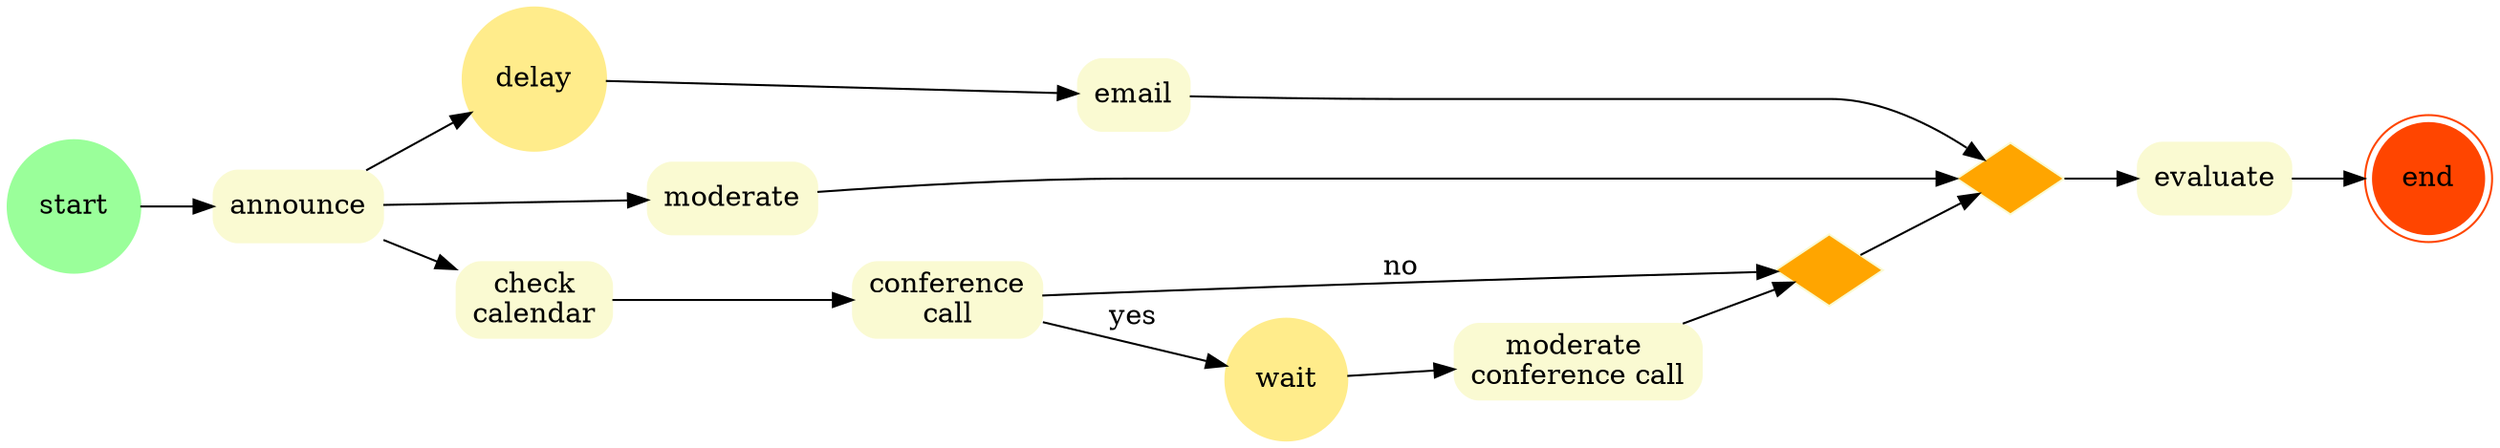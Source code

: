 # copied from https://www.devtoolsdaily.com/blog/graphviz-examples/#business-process-diagram
digraph BPMN {
  rankdir=LR;
  node[shape=rectangle style="rounded,filled" color="lightgoldenrodyellow" ]
  start[shape=circle color=palegreen1]
  end[shape=doublecircle color=orangered]
  join, join2[shape=diamond label="" style="filled" fillcolor=orange]
  wait, delay[shape=circle color="lightgoldenrod1"]
  start -> announce
  announce -> delay
  announce -> moderate
  moderate -> join2
  delay -> email
  email->join2
  check_cal[label="check\ncalendar"]
  announce -> check_cal
  conf_call[label="conference\ncall"]
  check_cal -> conf_call
  conf_call -> wait[label=yes]
  moderate_conf[label="moderate \nconference call"]
  wait -> moderate_conf
  moderate_conf -> join
  conf_call -> join[label=no]
  join->join2
  join2->evaluate
  evaluate->end
}
